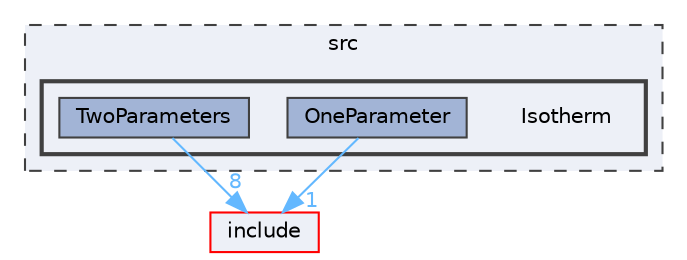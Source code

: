 digraph "D:/Desenvolvimento/IsothermLib - Github/IsothermLib/src/Isotherm"
{
 // LATEX_PDF_SIZE
  bgcolor="transparent";
  edge [fontname=Helvetica,fontsize=10,labelfontname=Helvetica,labelfontsize=10];
  node [fontname=Helvetica,fontsize=10,shape=box,height=0.2,width=0.4];
  compound=true
  subgraph clusterdir_2fcbcf830057f010d58d72b74aa291d3 {
    graph [ bgcolor="#edf0f7", pencolor="grey25", label="src", fontname=Helvetica,fontsize=10 style="filled,dashed", URL="dir_2fcbcf830057f010d58d72b74aa291d3.html",tooltip=""]
  subgraph clusterdir_0ab8b8e11fcb30e89ac86a5c8f39cfb1 {
    graph [ bgcolor="#edf0f7", pencolor="grey25", label="", fontname=Helvetica,fontsize=10 style="filled,bold", URL="dir_0ab8b8e11fcb30e89ac86a5c8f39cfb1.html",tooltip=""]
    dir_0ab8b8e11fcb30e89ac86a5c8f39cfb1 [shape=plaintext, label="Isotherm"];
  dir_55a7ec84347050944552a91a9b19b3c9 [label="OneParameter", fillcolor="#a2b4d6", color="grey25", style="filled", URL="dir_55a7ec84347050944552a91a9b19b3c9.html",tooltip=""];
  dir_cd7e71bebde41865e9e407a807d2f9fe [label="TwoParameters", fillcolor="#a2b4d6", color="grey25", style="filled", URL="dir_cd7e71bebde41865e9e407a807d2f9fe.html",tooltip=""];
  }
  }
  dir_dbbde0c145412e2fe2852ce43eb851e2 [label="include", fillcolor="#edf0f7", color="red", style="filled", URL="dir_dbbde0c145412e2fe2852ce43eb851e2.html",tooltip=""];
  dir_55a7ec84347050944552a91a9b19b3c9->dir_dbbde0c145412e2fe2852ce43eb851e2 [headlabel="1", labeldistance=1.5 headhref="dir_000010_000004.html" href="dir_000010_000004.html" color="steelblue1" fontcolor="steelblue1"];
  dir_cd7e71bebde41865e9e407a807d2f9fe->dir_dbbde0c145412e2fe2852ce43eb851e2 [headlabel="8", labeldistance=1.5 headhref="dir_000014_000004.html" href="dir_000014_000004.html" color="steelblue1" fontcolor="steelblue1"];
}
